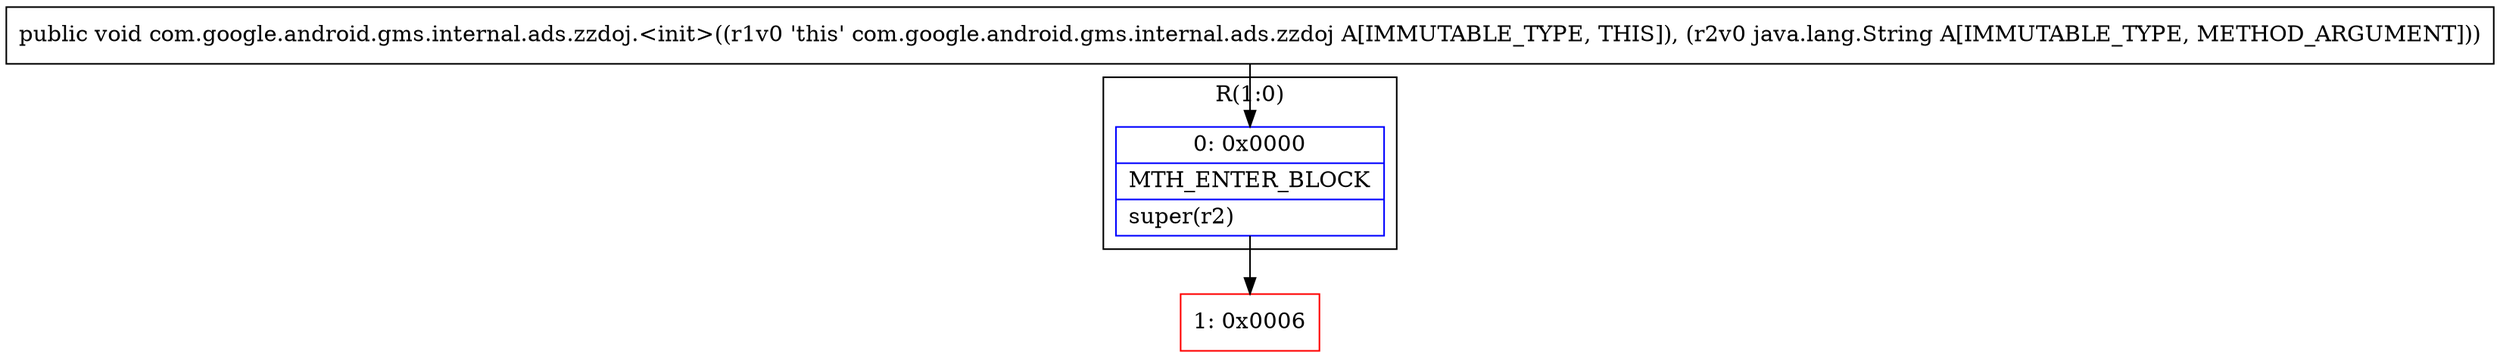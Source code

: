 digraph "CFG forcom.google.android.gms.internal.ads.zzdoj.\<init\>(Ljava\/lang\/String;)V" {
subgraph cluster_Region_1602361180 {
label = "R(1:0)";
node [shape=record,color=blue];
Node_0 [shape=record,label="{0\:\ 0x0000|MTH_ENTER_BLOCK\l|super(r2)\l}"];
}
Node_1 [shape=record,color=red,label="{1\:\ 0x0006}"];
MethodNode[shape=record,label="{public void com.google.android.gms.internal.ads.zzdoj.\<init\>((r1v0 'this' com.google.android.gms.internal.ads.zzdoj A[IMMUTABLE_TYPE, THIS]), (r2v0 java.lang.String A[IMMUTABLE_TYPE, METHOD_ARGUMENT])) }"];
MethodNode -> Node_0;
Node_0 -> Node_1;
}

